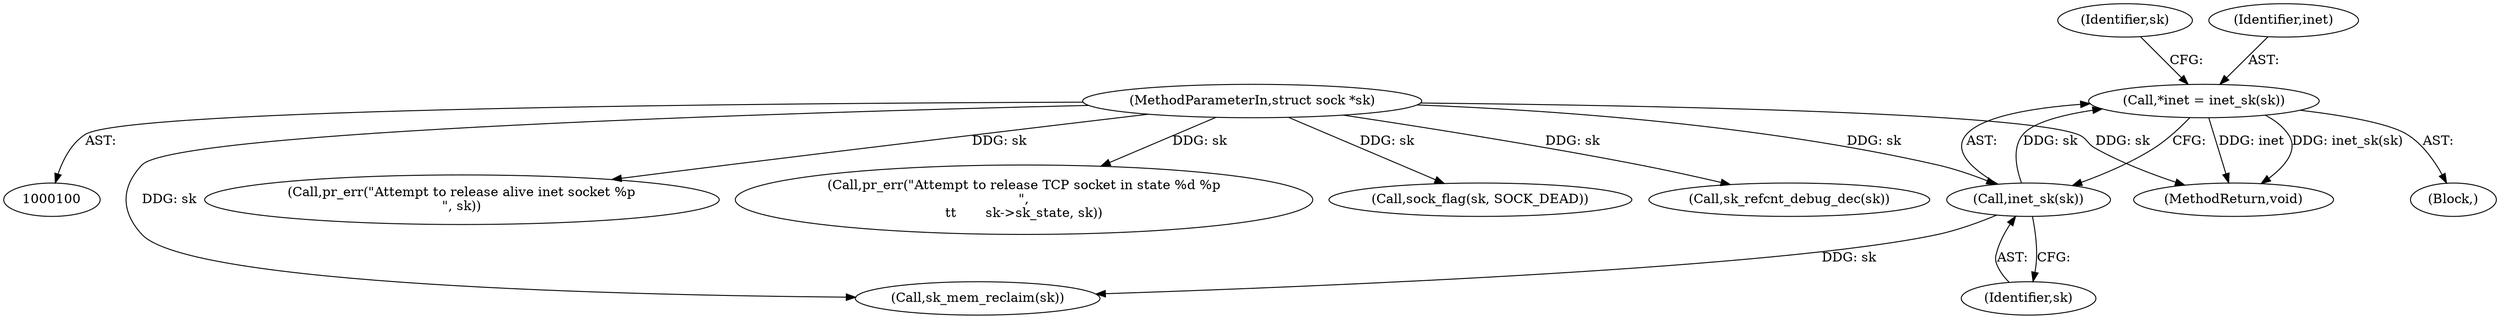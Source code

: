 digraph "0_linux_f6d8bd051c391c1c0458a30b2a7abcd939329259_4@pointer" {
"1000104" [label="(Call,*inet = inet_sk(sk))"];
"1000106" [label="(Call,inet_sk(sk))"];
"1000101" [label="(MethodParameterIn,struct sock *sk)"];
"1000111" [label="(Identifier,sk)"];
"1000107" [label="(Identifier,sk)"];
"1000104" [label="(Call,*inet = inet_sk(sk))"];
"1000102" [label="(Block,)"];
"1000118" [label="(Call,sk_mem_reclaim(sk))"];
"1000146" [label="(Call,pr_err(\"Attempt to release alive inet socket %p\n\", sk))"];
"1000184" [label="(MethodReturn,void)"];
"1000105" [label="(Identifier,inet)"];
"1000101" [label="(MethodParameterIn,struct sock *sk)"];
"1000133" [label="(Call,pr_err(\"Attempt to release TCP socket in state %d %p\n\",\n\t\t       sk->sk_state, sk))"];
"1000142" [label="(Call,sock_flag(sk, SOCK_DEAD))"];
"1000182" [label="(Call,sk_refcnt_debug_dec(sk))"];
"1000106" [label="(Call,inet_sk(sk))"];
"1000104" -> "1000102"  [label="AST: "];
"1000104" -> "1000106"  [label="CFG: "];
"1000105" -> "1000104"  [label="AST: "];
"1000106" -> "1000104"  [label="AST: "];
"1000111" -> "1000104"  [label="CFG: "];
"1000104" -> "1000184"  [label="DDG: inet"];
"1000104" -> "1000184"  [label="DDG: inet_sk(sk)"];
"1000106" -> "1000104"  [label="DDG: sk"];
"1000106" -> "1000107"  [label="CFG: "];
"1000107" -> "1000106"  [label="AST: "];
"1000101" -> "1000106"  [label="DDG: sk"];
"1000106" -> "1000118"  [label="DDG: sk"];
"1000101" -> "1000100"  [label="AST: "];
"1000101" -> "1000184"  [label="DDG: sk"];
"1000101" -> "1000118"  [label="DDG: sk"];
"1000101" -> "1000133"  [label="DDG: sk"];
"1000101" -> "1000142"  [label="DDG: sk"];
"1000101" -> "1000146"  [label="DDG: sk"];
"1000101" -> "1000182"  [label="DDG: sk"];
}
